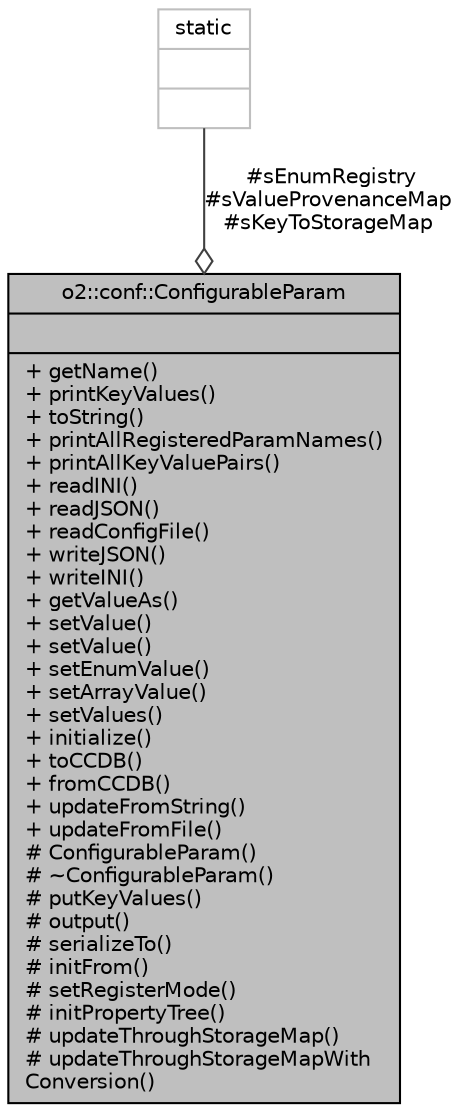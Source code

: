 digraph "o2::conf::ConfigurableParam"
{
 // INTERACTIVE_SVG=YES
  bgcolor="transparent";
  edge [fontname="Helvetica",fontsize="10",labelfontname="Helvetica",labelfontsize="10"];
  node [fontname="Helvetica",fontsize="10",shape=record];
  Node72 [label="{o2::conf::ConfigurableParam\n||+ getName()\l+ printKeyValues()\l+ toString()\l+ printAllRegisteredParamNames()\l+ printAllKeyValuePairs()\l+ readINI()\l+ readJSON()\l+ readConfigFile()\l+ writeJSON()\l+ writeINI()\l+ getValueAs()\l+ setValue()\l+ setValue()\l+ setEnumValue()\l+ setArrayValue()\l+ setValues()\l+ initialize()\l+ toCCDB()\l+ fromCCDB()\l+ updateFromString()\l+ updateFromFile()\l# ConfigurableParam()\l# ~ConfigurableParam()\l# putKeyValues()\l# output()\l# serializeTo()\l# initFrom()\l# setRegisterMode()\l# initPropertyTree()\l# updateThroughStorageMap()\l# updateThroughStorageMapWith\lConversion()\l}",height=0.2,width=0.4,color="black", fillcolor="grey75", style="filled", fontcolor="black"];
  Node73 -> Node72 [color="grey25",fontsize="10",style="solid",label=" #sEnumRegistry\n#sValueProvenanceMap\n#sKeyToStorageMap" ,arrowhead="odiamond",fontname="Helvetica"];
  Node73 [label="{static\n||}",height=0.2,width=0.4,color="grey75"];
}
